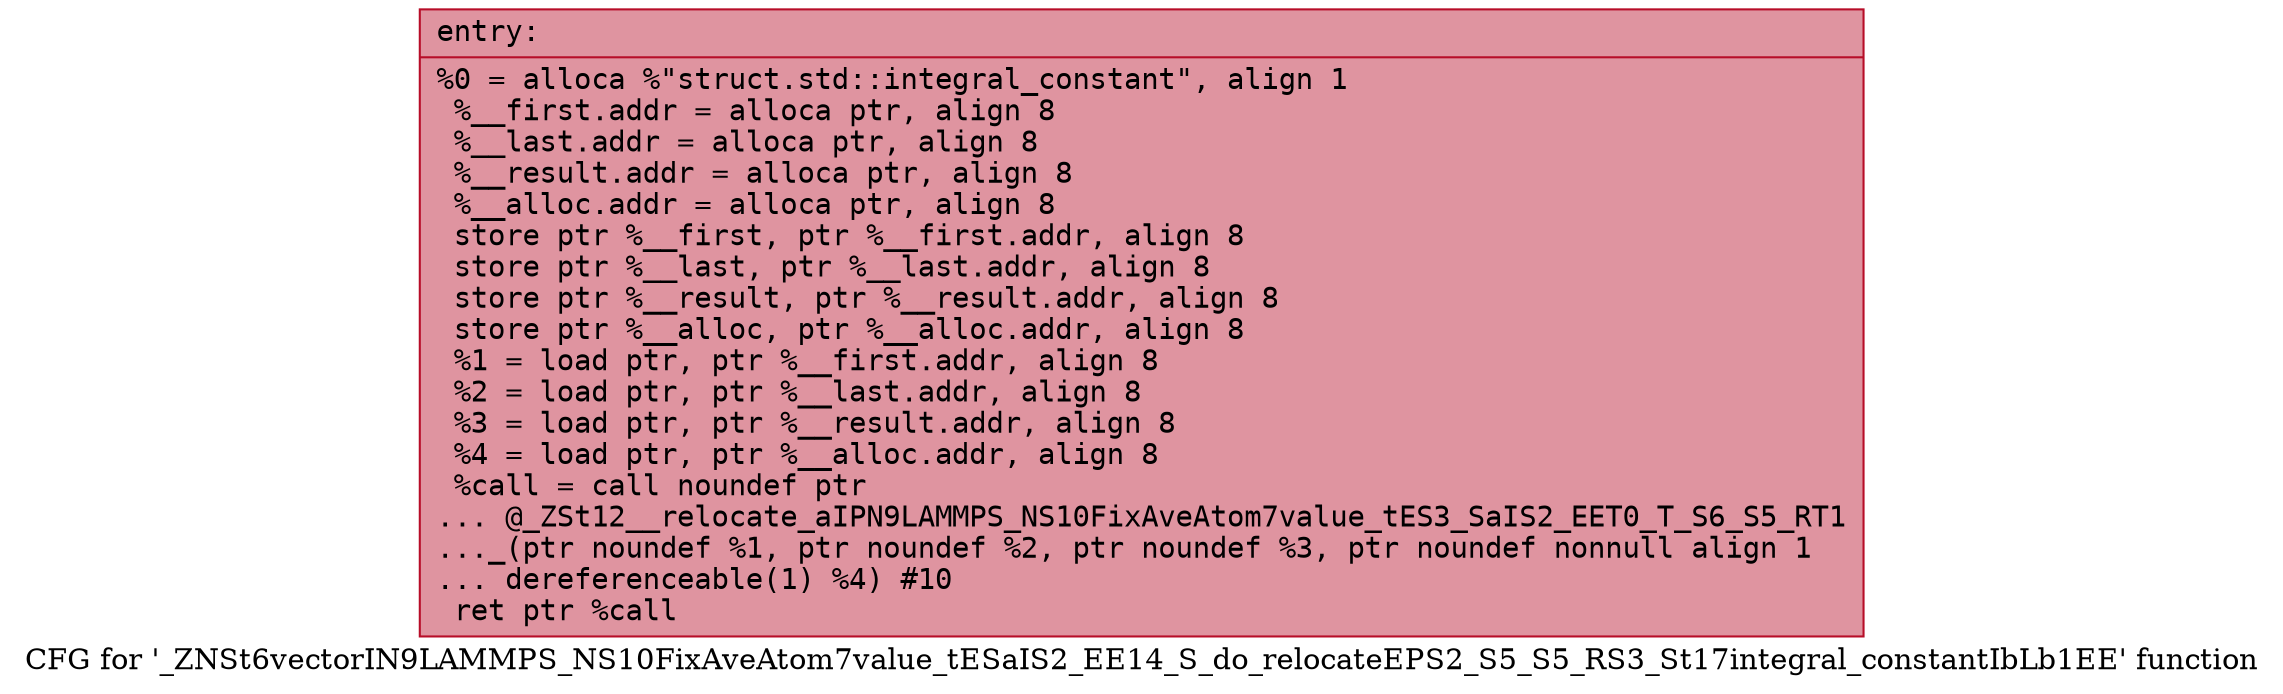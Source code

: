 digraph "CFG for '_ZNSt6vectorIN9LAMMPS_NS10FixAveAtom7value_tESaIS2_EE14_S_do_relocateEPS2_S5_S5_RS3_St17integral_constantIbLb1EE' function" {
	label="CFG for '_ZNSt6vectorIN9LAMMPS_NS10FixAveAtom7value_tESaIS2_EE14_S_do_relocateEPS2_S5_S5_RS3_St17integral_constantIbLb1EE' function";

	Node0x55d086765f50 [shape=record,color="#b70d28ff", style=filled, fillcolor="#b70d2870" fontname="Courier",label="{entry:\l|  %0 = alloca %\"struct.std::integral_constant\", align 1\l  %__first.addr = alloca ptr, align 8\l  %__last.addr = alloca ptr, align 8\l  %__result.addr = alloca ptr, align 8\l  %__alloc.addr = alloca ptr, align 8\l  store ptr %__first, ptr %__first.addr, align 8\l  store ptr %__last, ptr %__last.addr, align 8\l  store ptr %__result, ptr %__result.addr, align 8\l  store ptr %__alloc, ptr %__alloc.addr, align 8\l  %1 = load ptr, ptr %__first.addr, align 8\l  %2 = load ptr, ptr %__last.addr, align 8\l  %3 = load ptr, ptr %__result.addr, align 8\l  %4 = load ptr, ptr %__alloc.addr, align 8\l  %call = call noundef ptr\l... @_ZSt12__relocate_aIPN9LAMMPS_NS10FixAveAtom7value_tES3_SaIS2_EET0_T_S6_S5_RT1\l..._(ptr noundef %1, ptr noundef %2, ptr noundef %3, ptr noundef nonnull align 1\l... dereferenceable(1) %4) #10\l  ret ptr %call\l}"];
}

